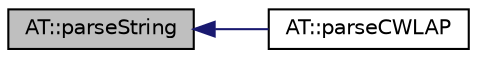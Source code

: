 digraph "AT::parseString"
{
  edge [fontname="Helvetica",fontsize="10",labelfontname="Helvetica",labelfontsize="10"];
  node [fontname="Helvetica",fontsize="10",shape=record];
  rankdir="LR";
  Node1 [label="AT::parseString",height=0.2,width=0.4,color="black", fillcolor="grey75", style="filled" fontcolor="black"];
  Node1 -> Node2 [dir="back",color="midnightblue",fontsize="10",style="solid",fontname="Helvetica"];
  Node2 [label="AT::parseCWLAP",height=0.2,width=0.4,color="black", fillcolor="white", style="filled",URL="$namespace_a_t.html#a0212630949c1eae81823ac5288e16e06"];
}
